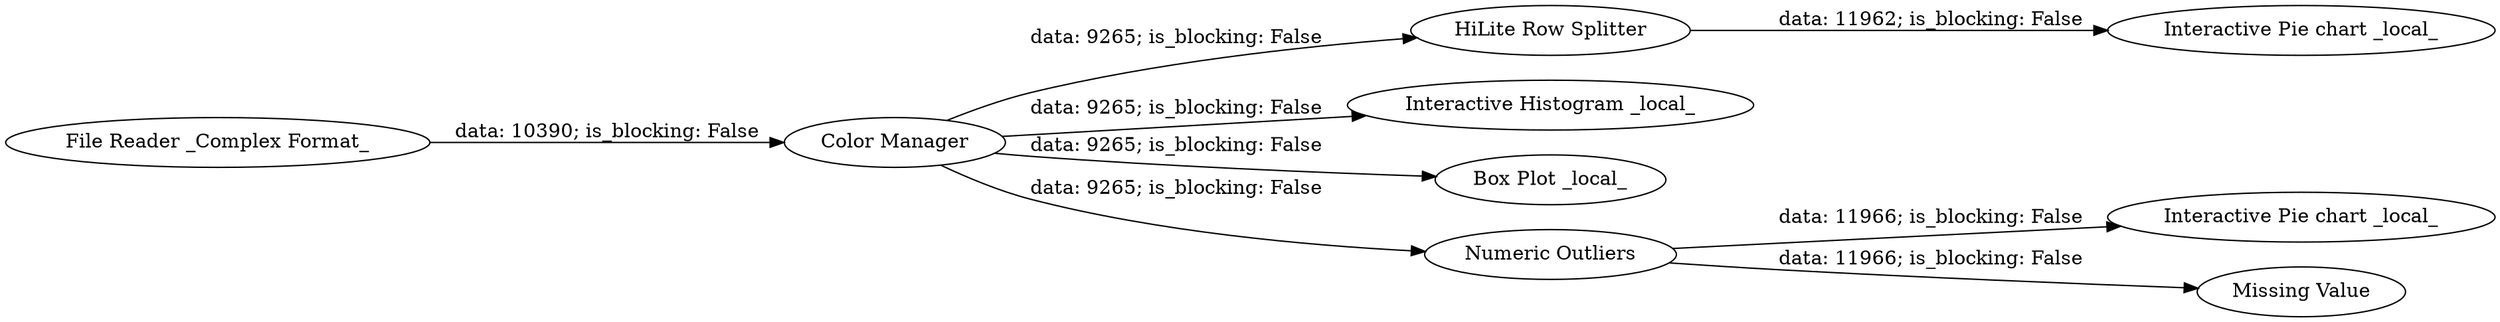 digraph {
	"-7558489767311462959_1" [label="File Reader _Complex Format_"]
	"-7558489767311462959_6" [label="HiLite Row Splitter"]
	"-7558489767311462959_3" [label="Interactive Histogram _local_"]
	"-7558489767311462959_9" [label="Interactive Pie chart _local_"]
	"-7558489767311462959_2" [label="Color Manager"]
	"-7558489767311462959_7" [label="Interactive Pie chart _local_"]
	"-7558489767311462959_10" [label="Missing Value"]
	"-7558489767311462959_4" [label="Box Plot _local_"]
	"-7558489767311462959_8" [label="Numeric Outliers"]
	"-7558489767311462959_6" -> "-7558489767311462959_7" [label="data: 11962; is_blocking: False"]
	"-7558489767311462959_8" -> "-7558489767311462959_9" [label="data: 11966; is_blocking: False"]
	"-7558489767311462959_2" -> "-7558489767311462959_4" [label="data: 9265; is_blocking: False"]
	"-7558489767311462959_2" -> "-7558489767311462959_8" [label="data: 9265; is_blocking: False"]
	"-7558489767311462959_2" -> "-7558489767311462959_3" [label="data: 9265; is_blocking: False"]
	"-7558489767311462959_8" -> "-7558489767311462959_10" [label="data: 11966; is_blocking: False"]
	"-7558489767311462959_2" -> "-7558489767311462959_6" [label="data: 9265; is_blocking: False"]
	"-7558489767311462959_1" -> "-7558489767311462959_2" [label="data: 10390; is_blocking: False"]
	rankdir=LR
}
